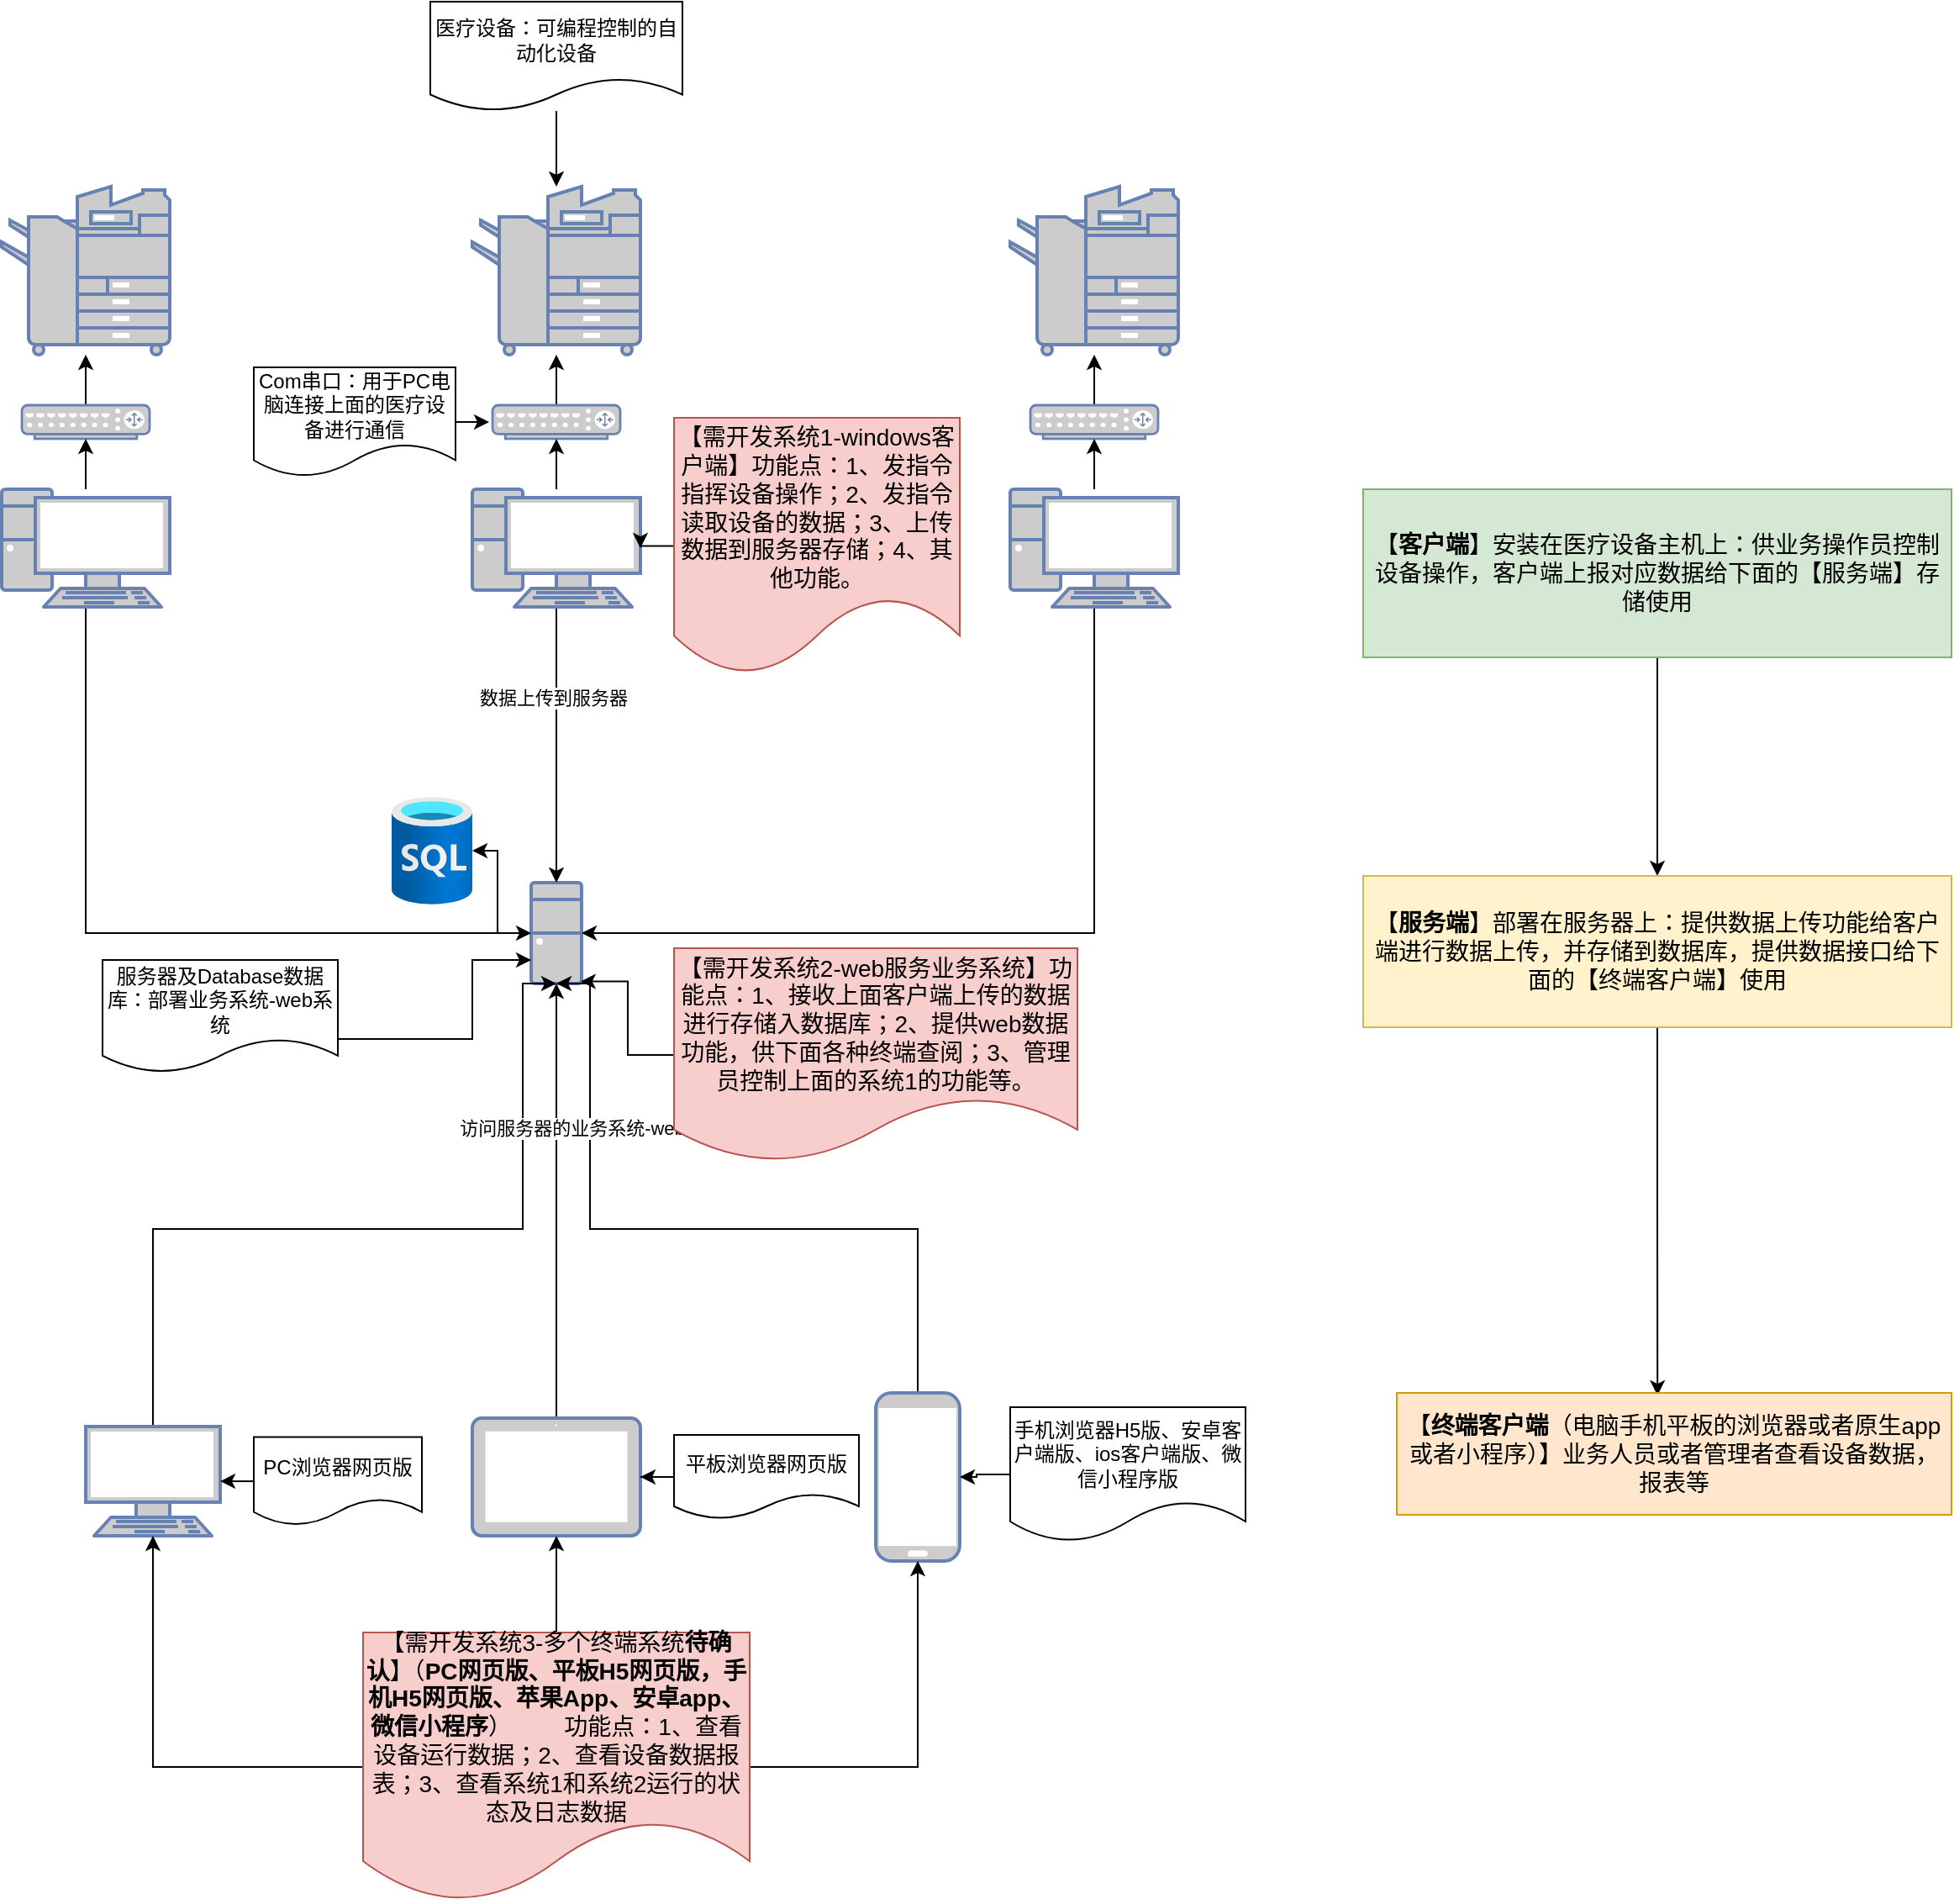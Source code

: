<mxfile version="14.9.0" type="github">
  <diagram id="AlL52TTtQJqXHYtBwdI4" name="Page-1">
    <mxGraphModel dx="2062" dy="762" grid="1" gridSize="10" guides="1" tooltips="1" connect="1" arrows="1" fold="1" page="1" pageScale="1" pageWidth="827" pageHeight="1169" math="0" shadow="0">
      <root>
        <mxCell id="0" />
        <mxCell id="1" parent="0" />
        <mxCell id="UQDamrznPKahLI_5t3YA-1" value="" style="fontColor=#0066CC;verticalAlign=top;verticalLabelPosition=bottom;labelPosition=center;align=center;html=1;outlineConnect=0;fillColor=#CCCCCC;strokeColor=#6881B3;gradientColor=none;gradientDirection=north;strokeWidth=2;shape=mxgraph.networks.copier;" parent="1" vertex="1">
          <mxGeometry x="350" y="190" width="100" height="100" as="geometry" />
        </mxCell>
        <mxCell id="Wp8FiwbMLNDWWem-d0Gy-11" style="edgeStyle=orthogonalEdgeStyle;rounded=0;orthogonalLoop=1;jettySize=auto;html=1;" parent="1" source="UQDamrznPKahLI_5t3YA-12" target="UQDamrznPKahLI_5t3YA-1" edge="1">
          <mxGeometry relative="1" as="geometry" />
        </mxCell>
        <mxCell id="UQDamrznPKahLI_5t3YA-12" value="" style="fontColor=#0066CC;verticalAlign=top;verticalLabelPosition=bottom;labelPosition=center;align=center;html=1;outlineConnect=0;fillColor=#CCCCCC;strokeColor=#6881B3;gradientColor=none;gradientDirection=north;strokeWidth=2;shape=mxgraph.networks.router;" parent="1" vertex="1">
          <mxGeometry x="362" y="320" width="76" height="20" as="geometry" />
        </mxCell>
        <mxCell id="Wp8FiwbMLNDWWem-d0Gy-1" value="" style="aspect=fixed;html=1;points=[];align=center;image;fontSize=12;image=img/lib/azure2/databases/SQL_Database.svg;" parent="1" vertex="1">
          <mxGeometry x="302" y="553" width="48" height="64" as="geometry" />
        </mxCell>
        <mxCell id="KJL5pgY2Md6h_XYRIvjo-10" style="edgeStyle=orthogonalEdgeStyle;rounded=0;orthogonalLoop=1;jettySize=auto;html=1;" parent="1" source="Wp8FiwbMLNDWWem-d0Gy-5" target="Wp8FiwbMLNDWWem-d0Gy-1" edge="1">
          <mxGeometry relative="1" as="geometry" />
        </mxCell>
        <mxCell id="Wp8FiwbMLNDWWem-d0Gy-5" value="" style="fontColor=#0066CC;verticalAlign=top;verticalLabelPosition=bottom;labelPosition=center;align=center;html=1;outlineConnect=0;fillColor=#CCCCCC;strokeColor=#6881B3;gradientColor=none;gradientDirection=north;strokeWidth=2;shape=mxgraph.networks.desktop_pc;" parent="1" vertex="1">
          <mxGeometry x="385" y="604" width="30" height="60" as="geometry" />
        </mxCell>
        <mxCell id="Wp8FiwbMLNDWWem-d0Gy-12" value="" style="edgeStyle=orthogonalEdgeStyle;rounded=0;orthogonalLoop=1;jettySize=auto;html=1;" parent="1" source="Wp8FiwbMLNDWWem-d0Gy-6" target="UQDamrznPKahLI_5t3YA-12" edge="1">
          <mxGeometry relative="1" as="geometry" />
        </mxCell>
        <mxCell id="Wp8FiwbMLNDWWem-d0Gy-15" style="edgeStyle=orthogonalEdgeStyle;rounded=0;orthogonalLoop=1;jettySize=auto;html=1;" parent="1" source="Wp8FiwbMLNDWWem-d0Gy-6" target="Wp8FiwbMLNDWWem-d0Gy-5" edge="1">
          <mxGeometry relative="1" as="geometry">
            <Array as="points">
              <mxPoint x="400" y="634" />
            </Array>
          </mxGeometry>
        </mxCell>
        <mxCell id="4tg1DM4MwWeIexpCLwNO-1" value="数据上传到服务器" style="edgeLabel;html=1;align=center;verticalAlign=middle;resizable=0;points=[];" vertex="1" connectable="0" parent="Wp8FiwbMLNDWWem-d0Gy-15">
          <mxGeometry x="-0.342" y="-2" relative="1" as="geometry">
            <mxPoint as="offset" />
          </mxGeometry>
        </mxCell>
        <mxCell id="Wp8FiwbMLNDWWem-d0Gy-6" value="" style="fontColor=#0066CC;verticalAlign=top;verticalLabelPosition=bottom;labelPosition=center;align=center;html=1;outlineConnect=0;fillColor=#CCCCCC;strokeColor=#6881B3;gradientColor=none;gradientDirection=north;strokeWidth=2;shape=mxgraph.networks.pc;" parent="1" vertex="1">
          <mxGeometry x="350" y="370" width="100" height="70" as="geometry" />
        </mxCell>
        <mxCell id="Wp8FiwbMLNDWWem-d0Gy-10" style="edgeStyle=orthogonalEdgeStyle;rounded=0;orthogonalLoop=1;jettySize=auto;html=1;" parent="1" source="Wp8FiwbMLNDWWem-d0Gy-7" target="UQDamrznPKahLI_5t3YA-1" edge="1">
          <mxGeometry relative="1" as="geometry" />
        </mxCell>
        <mxCell id="Wp8FiwbMLNDWWem-d0Gy-7" value="医疗设备：可编程控制的自动化设备" style="shape=document;whiteSpace=wrap;html=1;boundedLbl=1;" parent="1" vertex="1">
          <mxGeometry x="325" y="80" width="150" height="65" as="geometry" />
        </mxCell>
        <mxCell id="Wp8FiwbMLNDWWem-d0Gy-9" style="edgeStyle=orthogonalEdgeStyle;rounded=0;orthogonalLoop=1;jettySize=auto;html=1;" parent="1" source="Wp8FiwbMLNDWWem-d0Gy-8" edge="1">
          <mxGeometry relative="1" as="geometry">
            <mxPoint x="360" y="330" as="targetPoint" />
          </mxGeometry>
        </mxCell>
        <mxCell id="Wp8FiwbMLNDWWem-d0Gy-8" value="Com串口：用于PC电脑连接上面的医疗设备进行通信" style="shape=document;whiteSpace=wrap;html=1;boundedLbl=1;" parent="1" vertex="1">
          <mxGeometry x="220" y="297.5" width="120" height="65" as="geometry" />
        </mxCell>
        <mxCell id="Wp8FiwbMLNDWWem-d0Gy-14" value="" style="edgeStyle=orthogonalEdgeStyle;rounded=0;orthogonalLoop=1;jettySize=auto;html=1;" parent="1" source="Wp8FiwbMLNDWWem-d0Gy-13" target="Wp8FiwbMLNDWWem-d0Gy-6" edge="1">
          <mxGeometry relative="1" as="geometry" />
        </mxCell>
        <mxCell id="Wp8FiwbMLNDWWem-d0Gy-13" value="&lt;font style=&quot;font-size: 14px&quot;&gt;【需开发系统1-windows客户端】功能点：1、发指令指挥设备操作；2、发指令读取设备的数据；3、上传数据到服务器存储；4、其他功能。&lt;/font&gt;" style="shape=document;whiteSpace=wrap;html=1;boundedLbl=1;fillColor=#f8cecc;strokeColor=#b85450;" parent="1" vertex="1">
          <mxGeometry x="470" y="327.5" width="170" height="152.5" as="geometry" />
        </mxCell>
        <mxCell id="Wp8FiwbMLNDWWem-d0Gy-18" value="" style="fontColor=#0066CC;verticalAlign=top;verticalLabelPosition=bottom;labelPosition=center;align=center;html=1;outlineConnect=0;fillColor=#CCCCCC;strokeColor=#6881B3;gradientColor=none;gradientDirection=north;strokeWidth=2;shape=mxgraph.networks.copier;" parent="1" vertex="1">
          <mxGeometry x="70" y="190" width="100" height="100" as="geometry" />
        </mxCell>
        <mxCell id="Wp8FiwbMLNDWWem-d0Gy-23" value="" style="edgeStyle=orthogonalEdgeStyle;rounded=0;orthogonalLoop=1;jettySize=auto;html=1;" parent="1" source="Wp8FiwbMLNDWWem-d0Gy-19" target="Wp8FiwbMLNDWWem-d0Gy-18" edge="1">
          <mxGeometry relative="1" as="geometry" />
        </mxCell>
        <mxCell id="Wp8FiwbMLNDWWem-d0Gy-19" value="" style="fontColor=#0066CC;verticalAlign=top;verticalLabelPosition=bottom;labelPosition=center;align=center;html=1;outlineConnect=0;fillColor=#CCCCCC;strokeColor=#6881B3;gradientColor=none;gradientDirection=north;strokeWidth=2;shape=mxgraph.networks.router;" parent="1" vertex="1">
          <mxGeometry x="82" y="320" width="76" height="20" as="geometry" />
        </mxCell>
        <mxCell id="Wp8FiwbMLNDWWem-d0Gy-24" value="" style="edgeStyle=orthogonalEdgeStyle;rounded=0;orthogonalLoop=1;jettySize=auto;html=1;" parent="1" source="Wp8FiwbMLNDWWem-d0Gy-20" target="Wp8FiwbMLNDWWem-d0Gy-19" edge="1">
          <mxGeometry relative="1" as="geometry" />
        </mxCell>
        <mxCell id="Wp8FiwbMLNDWWem-d0Gy-25" style="edgeStyle=orthogonalEdgeStyle;rounded=0;orthogonalLoop=1;jettySize=auto;html=1;exitX=0.5;exitY=1;exitDx=0;exitDy=0;exitPerimeter=0;" parent="1" source="Wp8FiwbMLNDWWem-d0Gy-20" target="Wp8FiwbMLNDWWem-d0Gy-5" edge="1">
          <mxGeometry relative="1" as="geometry">
            <Array as="points">
              <mxPoint x="120" y="634" />
            </Array>
          </mxGeometry>
        </mxCell>
        <mxCell id="Wp8FiwbMLNDWWem-d0Gy-20" value="" style="fontColor=#0066CC;verticalAlign=top;verticalLabelPosition=bottom;labelPosition=center;align=center;html=1;outlineConnect=0;fillColor=#CCCCCC;strokeColor=#6881B3;gradientColor=none;gradientDirection=north;strokeWidth=2;shape=mxgraph.networks.pc;" parent="1" vertex="1">
          <mxGeometry x="70" y="370" width="100" height="70" as="geometry" />
        </mxCell>
        <mxCell id="Wp8FiwbMLNDWWem-d0Gy-26" value="" style="fontColor=#0066CC;verticalAlign=top;verticalLabelPosition=bottom;labelPosition=center;align=center;html=1;outlineConnect=0;fillColor=#CCCCCC;strokeColor=#6881B3;gradientColor=none;gradientDirection=north;strokeWidth=2;shape=mxgraph.networks.copier;" parent="1" vertex="1">
          <mxGeometry x="670" y="190" width="100" height="100" as="geometry" />
        </mxCell>
        <mxCell id="Wp8FiwbMLNDWWem-d0Gy-29" value="" style="edgeStyle=orthogonalEdgeStyle;rounded=0;orthogonalLoop=1;jettySize=auto;html=1;" parent="1" source="Wp8FiwbMLNDWWem-d0Gy-27" target="Wp8FiwbMLNDWWem-d0Gy-26" edge="1">
          <mxGeometry relative="1" as="geometry" />
        </mxCell>
        <mxCell id="Wp8FiwbMLNDWWem-d0Gy-27" value="" style="fontColor=#0066CC;verticalAlign=top;verticalLabelPosition=bottom;labelPosition=center;align=center;html=1;outlineConnect=0;fillColor=#CCCCCC;strokeColor=#6881B3;gradientColor=none;gradientDirection=north;strokeWidth=2;shape=mxgraph.networks.router;" parent="1" vertex="1">
          <mxGeometry x="682" y="320" width="76" height="20" as="geometry" />
        </mxCell>
        <mxCell id="Wp8FiwbMLNDWWem-d0Gy-30" value="" style="edgeStyle=orthogonalEdgeStyle;rounded=0;orthogonalLoop=1;jettySize=auto;html=1;" parent="1" source="Wp8FiwbMLNDWWem-d0Gy-28" target="Wp8FiwbMLNDWWem-d0Gy-27" edge="1">
          <mxGeometry relative="1" as="geometry" />
        </mxCell>
        <mxCell id="Wp8FiwbMLNDWWem-d0Gy-31" style="edgeStyle=orthogonalEdgeStyle;rounded=0;orthogonalLoop=1;jettySize=auto;html=1;entryX=1;entryY=0.5;entryDx=0;entryDy=0;entryPerimeter=0;exitX=0.5;exitY=1;exitDx=0;exitDy=0;exitPerimeter=0;" parent="1" source="Wp8FiwbMLNDWWem-d0Gy-28" target="Wp8FiwbMLNDWWem-d0Gy-5" edge="1">
          <mxGeometry relative="1" as="geometry" />
        </mxCell>
        <mxCell id="Wp8FiwbMLNDWWem-d0Gy-28" value="" style="fontColor=#0066CC;verticalAlign=top;verticalLabelPosition=bottom;labelPosition=center;align=center;html=1;outlineConnect=0;fillColor=#CCCCCC;strokeColor=#6881B3;gradientColor=none;gradientDirection=north;strokeWidth=2;shape=mxgraph.networks.pc;" parent="1" vertex="1">
          <mxGeometry x="670" y="370" width="100" height="70" as="geometry" />
        </mxCell>
        <mxCell id="Wp8FiwbMLNDWWem-d0Gy-33" style="edgeStyle=orthogonalEdgeStyle;rounded=0;orthogonalLoop=1;jettySize=auto;html=1;" parent="1" source="Wp8FiwbMLNDWWem-d0Gy-32" target="Wp8FiwbMLNDWWem-d0Gy-5" edge="1">
          <mxGeometry relative="1" as="geometry">
            <Array as="points">
              <mxPoint x="350" y="697" />
              <mxPoint x="350" y="650" />
            </Array>
          </mxGeometry>
        </mxCell>
        <mxCell id="Wp8FiwbMLNDWWem-d0Gy-32" value="服务器及Database数据库：部署业务系统-web系统" style="shape=document;whiteSpace=wrap;html=1;boundedLbl=1;" parent="1" vertex="1">
          <mxGeometry x="130" y="650" width="140" height="67" as="geometry" />
        </mxCell>
        <mxCell id="KJL5pgY2Md6h_XYRIvjo-12" style="edgeStyle=orthogonalEdgeStyle;rounded=0;orthogonalLoop=1;jettySize=auto;html=1;entryX=0.5;entryY=1;entryDx=0;entryDy=0;entryPerimeter=0;exitX=0.5;exitY=0;exitDx=0;exitDy=0;exitPerimeter=0;" parent="1" source="OkoX--ZSe-7wdzJ4oEpl-1" target="Wp8FiwbMLNDWWem-d0Gy-5" edge="1">
          <mxGeometry relative="1" as="geometry">
            <Array as="points">
              <mxPoint x="160" y="810" />
              <mxPoint x="380" y="810" />
              <mxPoint x="380" y="664" />
            </Array>
          </mxGeometry>
        </mxCell>
        <mxCell id="OkoX--ZSe-7wdzJ4oEpl-1" value="" style="fontColor=#0066CC;verticalAlign=top;verticalLabelPosition=bottom;labelPosition=center;align=center;html=1;outlineConnect=0;fillColor=#CCCCCC;strokeColor=#6881B3;gradientColor=none;gradientDirection=north;strokeWidth=2;shape=mxgraph.networks.terminal;" parent="1" vertex="1">
          <mxGeometry x="120" y="927.5" width="80" height="65" as="geometry" />
        </mxCell>
        <mxCell id="KJL5pgY2Md6h_XYRIvjo-13" style="edgeStyle=orthogonalEdgeStyle;rounded=0;orthogonalLoop=1;jettySize=auto;html=1;entryX=0.5;entryY=1;entryDx=0;entryDy=0;entryPerimeter=0;exitX=0.5;exitY=0;exitDx=0;exitDy=0;exitPerimeter=0;" parent="1" source="OkoX--ZSe-7wdzJ4oEpl-2" target="Wp8FiwbMLNDWWem-d0Gy-5" edge="1">
          <mxGeometry relative="1" as="geometry">
            <Array as="points">
              <mxPoint x="400" y="870" />
              <mxPoint x="400" y="870" />
            </Array>
          </mxGeometry>
        </mxCell>
        <mxCell id="OkoX--ZSe-7wdzJ4oEpl-2" value="" style="fontColor=#0066CC;verticalAlign=top;verticalLabelPosition=bottom;labelPosition=center;align=center;html=1;outlineConnect=0;fillColor=#CCCCCC;strokeColor=#6881B3;gradientColor=none;gradientDirection=north;strokeWidth=2;shape=mxgraph.networks.tablet;" parent="1" vertex="1">
          <mxGeometry x="350" y="922.5" width="100" height="70" as="geometry" />
        </mxCell>
        <mxCell id="KJL5pgY2Md6h_XYRIvjo-14" style="edgeStyle=orthogonalEdgeStyle;rounded=0;orthogonalLoop=1;jettySize=auto;html=1;entryX=0.5;entryY=1;entryDx=0;entryDy=0;entryPerimeter=0;exitX=0.5;exitY=0;exitDx=0;exitDy=0;exitPerimeter=0;" parent="1" source="OkoX--ZSe-7wdzJ4oEpl-3" target="Wp8FiwbMLNDWWem-d0Gy-5" edge="1">
          <mxGeometry relative="1" as="geometry">
            <Array as="points">
              <mxPoint x="615" y="810" />
              <mxPoint x="420" y="810" />
              <mxPoint x="420" y="664" />
            </Array>
          </mxGeometry>
        </mxCell>
        <mxCell id="sfz8QwIeWvYk9Gfm9MUS-1" value="访问服务器的业务系统-web网站" style="edgeLabel;html=1;align=center;verticalAlign=middle;resizable=0;points=[];" parent="KJL5pgY2Md6h_XYRIvjo-14" vertex="1" connectable="0">
          <mxGeometry x="0.542" relative="1" as="geometry">
            <mxPoint y="1" as="offset" />
          </mxGeometry>
        </mxCell>
        <mxCell id="OkoX--ZSe-7wdzJ4oEpl-3" value="" style="fontColor=#0066CC;verticalAlign=top;verticalLabelPosition=bottom;labelPosition=center;align=center;html=1;outlineConnect=0;fillColor=#CCCCCC;strokeColor=#6881B3;gradientColor=none;gradientDirection=north;strokeWidth=2;shape=mxgraph.networks.mobile;" parent="1" vertex="1">
          <mxGeometry x="590" y="907.5" width="50" height="100" as="geometry" />
        </mxCell>
        <mxCell id="KJL5pgY2Md6h_XYRIvjo-6" style="edgeStyle=orthogonalEdgeStyle;rounded=0;orthogonalLoop=1;jettySize=auto;html=1;entryX=0.98;entryY=0.98;entryDx=0;entryDy=0;entryPerimeter=0;" parent="1" source="KJL5pgY2Md6h_XYRIvjo-3" target="Wp8FiwbMLNDWWem-d0Gy-5" edge="1">
          <mxGeometry relative="1" as="geometry" />
        </mxCell>
        <mxCell id="KJL5pgY2Md6h_XYRIvjo-3" value="&lt;font style=&quot;font-size: 14px&quot;&gt;【需开发系统2-web服务业务系统】功能点：1、接收上面客户端上传的数据进行存储入数据库；2、提供web数据功能，供下面各种终端查阅；3、管理员控制上面的系统1的功能等。&lt;/font&gt;" style="shape=document;whiteSpace=wrap;html=1;boundedLbl=1;fillColor=#f8cecc;strokeColor=#b85450;" parent="1" vertex="1">
          <mxGeometry x="470" y="643" width="240" height="127" as="geometry" />
        </mxCell>
        <mxCell id="KJL5pgY2Md6h_XYRIvjo-19" value="" style="edgeStyle=orthogonalEdgeStyle;rounded=0;orthogonalLoop=1;jettySize=auto;html=1;" parent="1" source="KJL5pgY2Md6h_XYRIvjo-15" target="OkoX--ZSe-7wdzJ4oEpl-1" edge="1">
          <mxGeometry relative="1" as="geometry" />
        </mxCell>
        <mxCell id="KJL5pgY2Md6h_XYRIvjo-15" value="PC浏览器网页版" style="shape=document;whiteSpace=wrap;html=1;boundedLbl=1;" parent="1" vertex="1">
          <mxGeometry x="220" y="933.75" width="100" height="52.5" as="geometry" />
        </mxCell>
        <mxCell id="KJL5pgY2Md6h_XYRIvjo-24" style="edgeStyle=orthogonalEdgeStyle;rounded=0;orthogonalLoop=1;jettySize=auto;html=1;entryX=0.5;entryY=1;entryDx=0;entryDy=0;entryPerimeter=0;" parent="1" source="KJL5pgY2Md6h_XYRIvjo-16" target="OkoX--ZSe-7wdzJ4oEpl-1" edge="1">
          <mxGeometry relative="1" as="geometry" />
        </mxCell>
        <mxCell id="KJL5pgY2Md6h_XYRIvjo-25" value="" style="edgeStyle=orthogonalEdgeStyle;rounded=0;orthogonalLoop=1;jettySize=auto;html=1;" parent="1" source="KJL5pgY2Md6h_XYRIvjo-16" target="OkoX--ZSe-7wdzJ4oEpl-2" edge="1">
          <mxGeometry relative="1" as="geometry" />
        </mxCell>
        <mxCell id="KJL5pgY2Md6h_XYRIvjo-26" style="edgeStyle=orthogonalEdgeStyle;rounded=0;orthogonalLoop=1;jettySize=auto;html=1;entryX=0.5;entryY=1;entryDx=0;entryDy=0;entryPerimeter=0;" parent="1" source="KJL5pgY2Md6h_XYRIvjo-16" target="OkoX--ZSe-7wdzJ4oEpl-3" edge="1">
          <mxGeometry relative="1" as="geometry" />
        </mxCell>
        <mxCell id="KJL5pgY2Md6h_XYRIvjo-16" value="&lt;font style=&quot;font-size: 14px&quot;&gt;【需开发系统3-多个终端系统&lt;b&gt;待确认&lt;/b&gt;】（&lt;b&gt;PC网页版、平板H5网页版，手机H5网页版、苹果App、安卓app、微信小程序&lt;/b&gt;）&amp;nbsp; &amp;nbsp; &amp;nbsp; &amp;nbsp; 功能点：1、查看设备运行数据；2、查看设备数据报表；3、查看系统1和系统2运行的状态及日志数据&lt;/font&gt;" style="shape=document;whiteSpace=wrap;html=1;boundedLbl=1;fillColor=#f8cecc;strokeColor=#b85450;" parent="1" vertex="1">
          <mxGeometry x="285" y="1050" width="230" height="160" as="geometry" />
        </mxCell>
        <mxCell id="KJL5pgY2Md6h_XYRIvjo-20" value="" style="edgeStyle=orthogonalEdgeStyle;rounded=0;orthogonalLoop=1;jettySize=auto;html=1;" parent="1" source="KJL5pgY2Md6h_XYRIvjo-17" target="OkoX--ZSe-7wdzJ4oEpl-2" edge="1">
          <mxGeometry relative="1" as="geometry" />
        </mxCell>
        <mxCell id="KJL5pgY2Md6h_XYRIvjo-17" value="平板浏览器网页版" style="shape=document;whiteSpace=wrap;html=1;boundedLbl=1;" parent="1" vertex="1">
          <mxGeometry x="470" y="932.5" width="110" height="50" as="geometry" />
        </mxCell>
        <mxCell id="KJL5pgY2Md6h_XYRIvjo-21" value="" style="edgeStyle=orthogonalEdgeStyle;rounded=0;orthogonalLoop=1;jettySize=auto;html=1;" parent="1" source="KJL5pgY2Md6h_XYRIvjo-18" target="OkoX--ZSe-7wdzJ4oEpl-3" edge="1">
          <mxGeometry relative="1" as="geometry" />
        </mxCell>
        <mxCell id="KJL5pgY2Md6h_XYRIvjo-18" value="手机浏览器H5版、安卓客户端版、ios客户端版、微信小程序版" style="shape=document;whiteSpace=wrap;html=1;boundedLbl=1;" parent="1" vertex="1">
          <mxGeometry x="670" y="916" width="140" height="80" as="geometry" />
        </mxCell>
        <mxCell id="4tg1DM4MwWeIexpCLwNO-5" style="edgeStyle=orthogonalEdgeStyle;rounded=0;orthogonalLoop=1;jettySize=auto;html=1;entryX=0.5;entryY=0;entryDx=0;entryDy=0;" edge="1" parent="1" source="4tg1DM4MwWeIexpCLwNO-2" target="4tg1DM4MwWeIexpCLwNO-3">
          <mxGeometry relative="1" as="geometry" />
        </mxCell>
        <mxCell id="4tg1DM4MwWeIexpCLwNO-2" value="&lt;font style=&quot;font-size: 14px&quot;&gt;【&lt;b&gt;客户端&lt;/b&gt;】安装在医疗设备主机上：供业务操作员控制设备操作，客户端上报对应数据给下面的【服务端】存储使用&lt;/font&gt;" style="rounded=0;whiteSpace=wrap;html=1;fillColor=#d5e8d4;strokeColor=#82b366;" vertex="1" parent="1">
          <mxGeometry x="880" y="370" width="350" height="100" as="geometry" />
        </mxCell>
        <mxCell id="4tg1DM4MwWeIexpCLwNO-6" style="edgeStyle=orthogonalEdgeStyle;rounded=0;orthogonalLoop=1;jettySize=auto;html=1;entryX=0.47;entryY=0.021;entryDx=0;entryDy=0;entryPerimeter=0;" edge="1" parent="1" source="4tg1DM4MwWeIexpCLwNO-3" target="4tg1DM4MwWeIexpCLwNO-4">
          <mxGeometry relative="1" as="geometry" />
        </mxCell>
        <mxCell id="4tg1DM4MwWeIexpCLwNO-3" value="&lt;font style=&quot;font-size: 14px&quot;&gt;【&lt;b&gt;服务端&lt;/b&gt;】部署在服务器上：提供数据上传功能给客户端进行数据上传，并存储到数据库，提供数据接口给下面的【终端客户端】使用&lt;/font&gt;" style="rounded=0;whiteSpace=wrap;html=1;fillColor=#fff2cc;strokeColor=#d6b656;" vertex="1" parent="1">
          <mxGeometry x="880" y="600" width="350" height="90" as="geometry" />
        </mxCell>
        <mxCell id="4tg1DM4MwWeIexpCLwNO-4" value="&lt;font style=&quot;font-size: 14px&quot;&gt;【&lt;b&gt;终端客户端&lt;/b&gt;（电脑手机平板的浏览器或者原生app或者小程序）】业务人员或者管理者查看设备数据，报表等&lt;/font&gt;" style="rounded=0;whiteSpace=wrap;html=1;fillColor=#ffe6cc;strokeColor=#d79b00;" vertex="1" parent="1">
          <mxGeometry x="900" y="907.5" width="330" height="72.5" as="geometry" />
        </mxCell>
      </root>
    </mxGraphModel>
  </diagram>
</mxfile>
